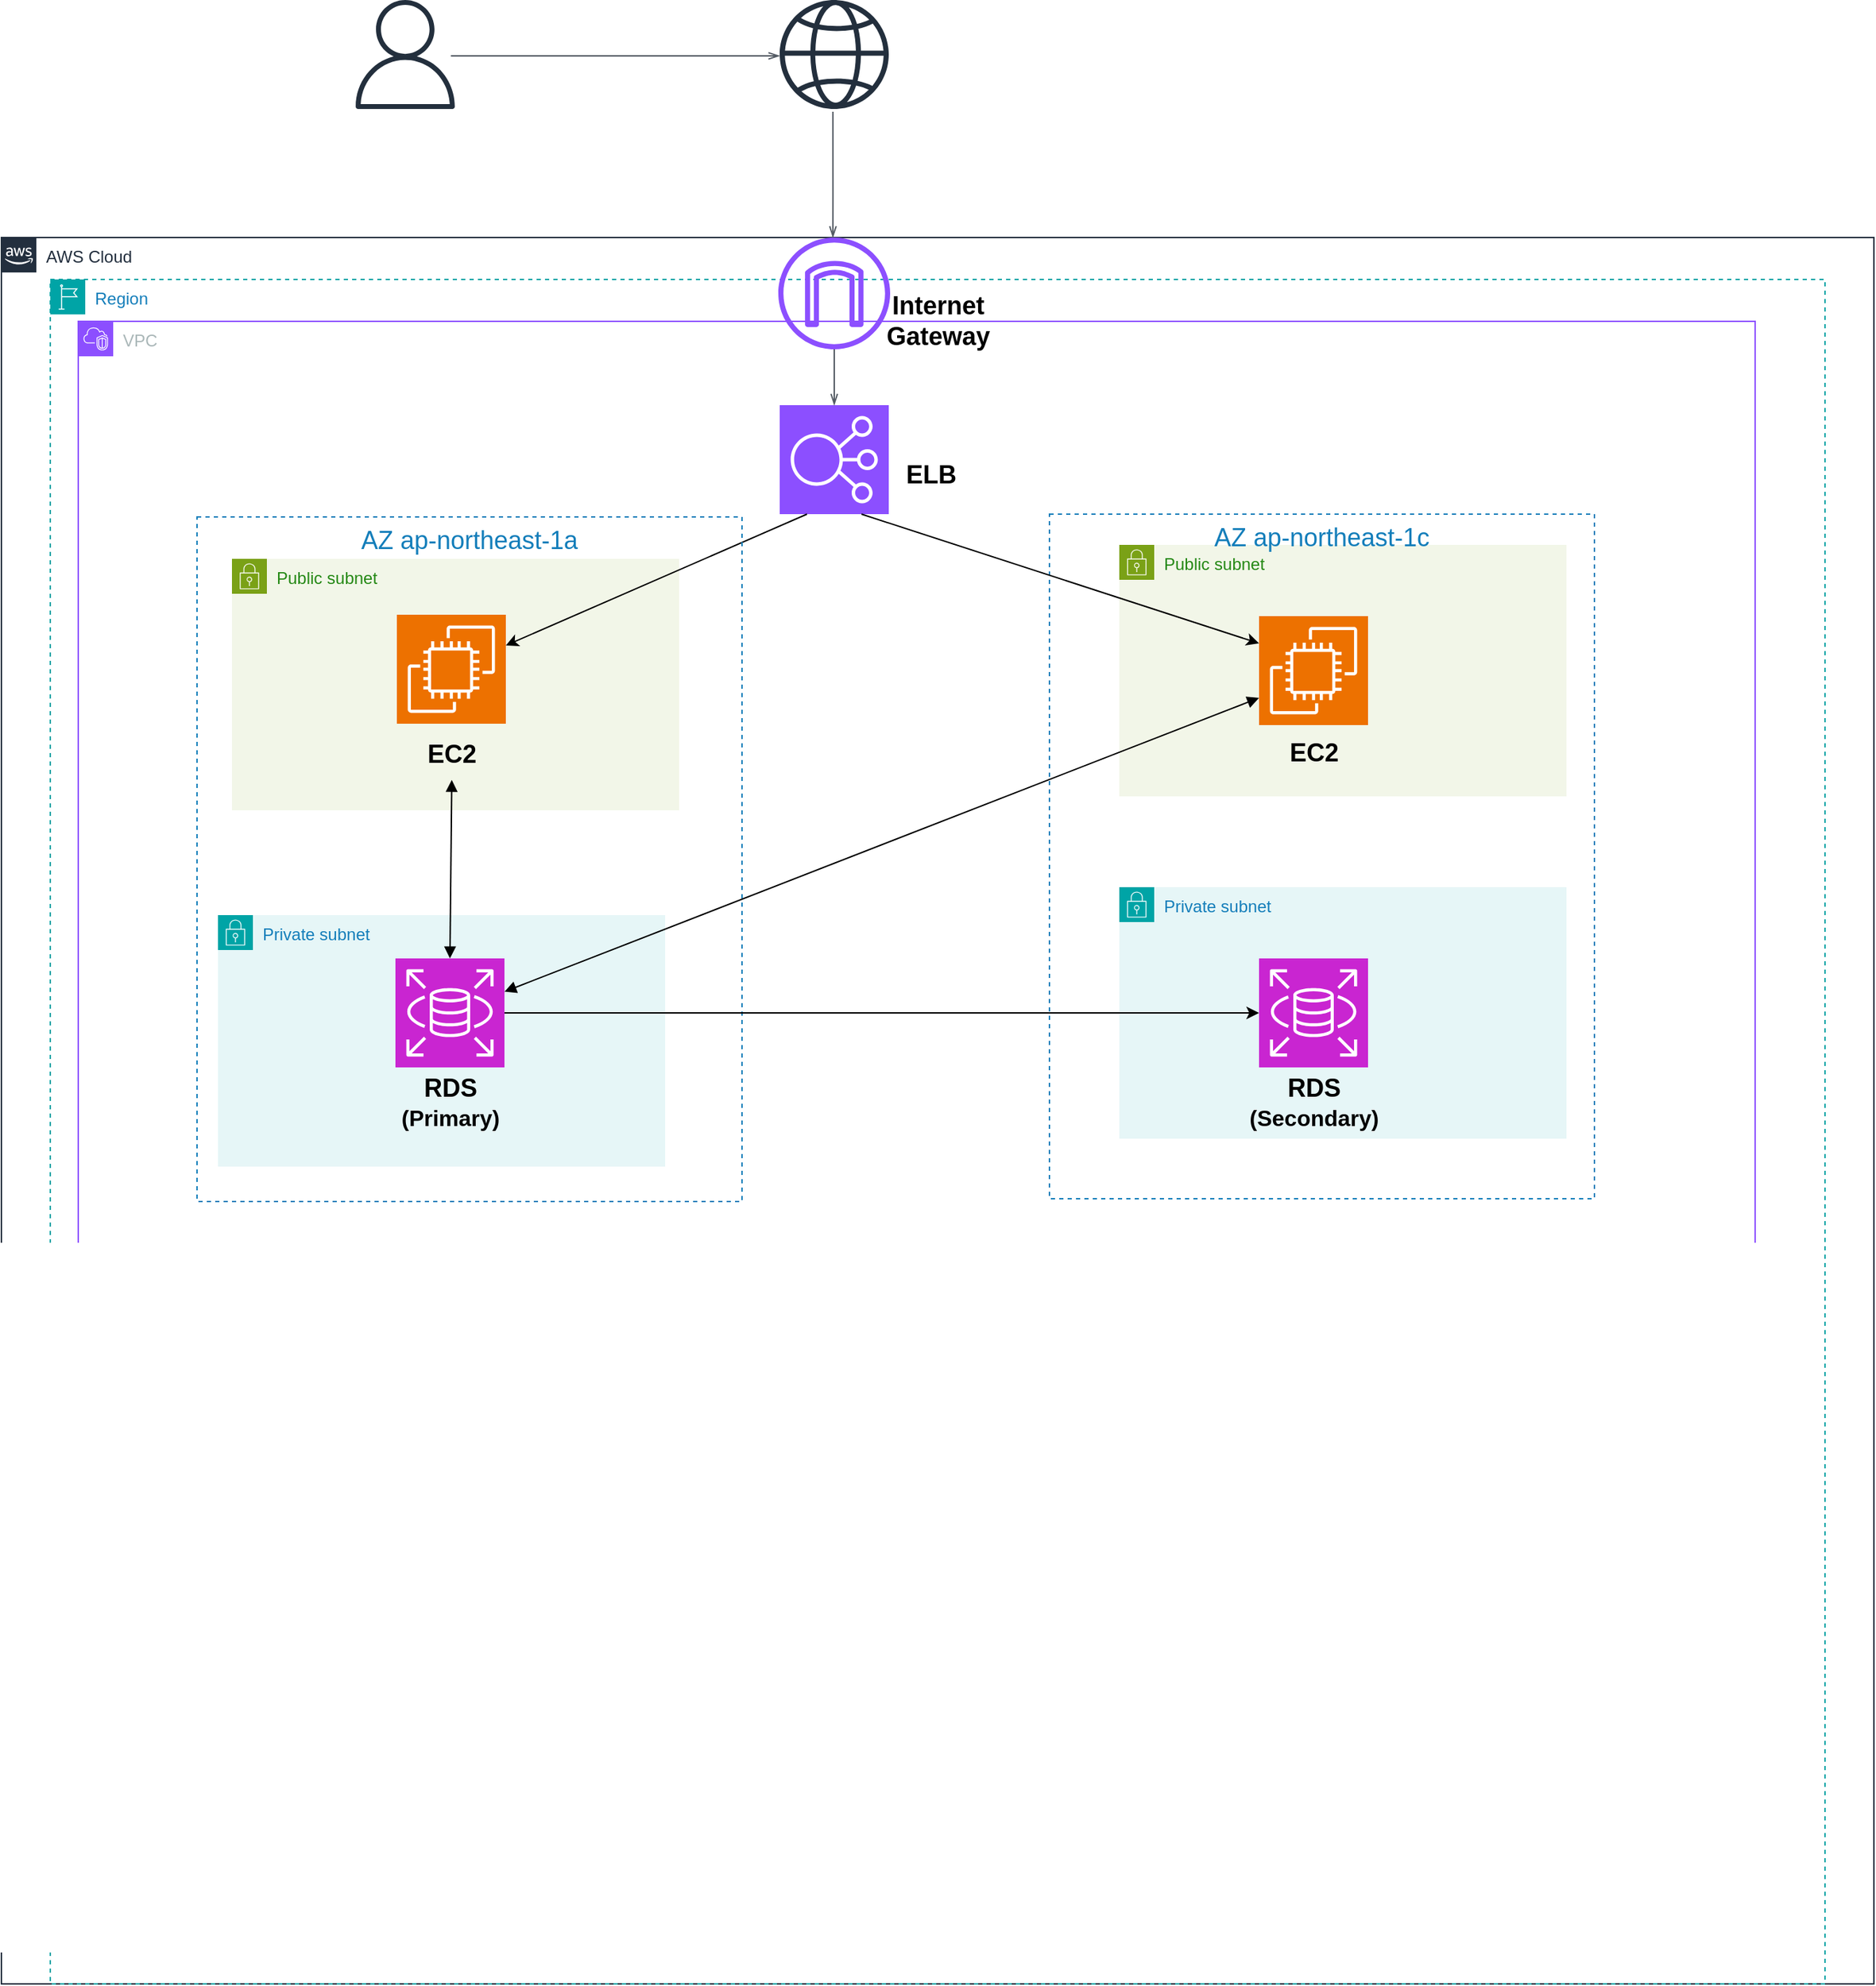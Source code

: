 <mxfile version="24.2.1" type="github">
  <diagram name="ページ1" id="UOw6Qgw6NAFpi7fPi8D5">
    <mxGraphModel dx="1318" dy="1710" grid="1" gridSize="10" guides="1" tooltips="1" connect="1" arrows="1" fold="1" page="1" pageScale="1" pageWidth="827" pageHeight="1169" math="0" shadow="0">
      <root>
        <mxCell id="0" />
        <mxCell id="1" parent="0" />
        <mxCell id="fZTzJuRM_NO7MgGMTWNN-6" value="AWS Cloud" style="points=[[0,0],[0.25,0],[0.5,0],[0.75,0],[1,0],[1,0.25],[1,0.5],[1,0.75],[1,1],[0.75,1],[0.5,1],[0.25,1],[0,1],[0,0.75],[0,0.5],[0,0.25]];outlineConnect=0;gradientColor=none;html=1;whiteSpace=wrap;fontSize=12;fontStyle=0;container=1;pointerEvents=0;collapsible=0;recursiveResize=0;shape=mxgraph.aws4.group;grIcon=mxgraph.aws4.group_aws_cloud_alt;strokeColor=#232F3E;fillColor=none;verticalAlign=top;align=left;spacingLeft=30;fontColor=#232F3E;dashed=0;" parent="1" vertex="1">
          <mxGeometry x="60" y="-930" width="1340" height="1250" as="geometry" />
        </mxCell>
        <mxCell id="IwHcSzzwolqXzPncyj1v-10" value="Region" style="points=[[0,0],[0.25,0],[0.5,0],[0.75,0],[1,0],[1,0.25],[1,0.5],[1,0.75],[1,1],[0.75,1],[0.5,1],[0.25,1],[0,1],[0,0.75],[0,0.5],[0,0.25]];outlineConnect=0;gradientColor=none;html=1;whiteSpace=wrap;fontSize=12;fontStyle=0;container=1;pointerEvents=0;collapsible=0;recursiveResize=0;shape=mxgraph.aws4.group;grIcon=mxgraph.aws4.group_region;strokeColor=#00A4A6;fillColor=none;verticalAlign=top;align=left;spacingLeft=30;fontColor=#147EBA;dashed=1;" vertex="1" parent="fZTzJuRM_NO7MgGMTWNN-6">
          <mxGeometry x="35" y="30" width="1270" height="1220" as="geometry" />
        </mxCell>
        <mxCell id="IwHcSzzwolqXzPncyj1v-16" value="&lt;b&gt;&lt;font style=&quot;font-size: 18px;&quot;&gt;ELB&lt;/font&gt;&lt;/b&gt;" style="text;html=1;align=center;verticalAlign=middle;resizable=0;points=[];autosize=1;strokeColor=none;fillColor=none;" vertex="1" parent="IwHcSzzwolqXzPncyj1v-10">
          <mxGeometry x="600" y="120" width="60" height="40" as="geometry" />
        </mxCell>
        <mxCell id="IwHcSzzwolqXzPncyj1v-28" value="&lt;b&gt;&lt;font style=&quot;font-size: 18px;&quot;&gt;Internet&lt;/font&gt;&lt;/b&gt;&lt;div&gt;&lt;b&gt;&lt;font style=&quot;font-size: 18px;&quot;&gt;Gateway&lt;/font&gt;&lt;/b&gt;&lt;/div&gt;" style="text;html=1;align=center;verticalAlign=middle;resizable=0;points=[];autosize=1;strokeColor=none;fillColor=none;" vertex="1" parent="IwHcSzzwolqXzPncyj1v-10">
          <mxGeometry x="585" width="100" height="60" as="geometry" />
        </mxCell>
        <mxCell id="fZTzJuRM_NO7MgGMTWNN-12" value="VPC" style="points=[[0,0],[0.25,0],[0.5,0],[0.75,0],[1,0],[1,0.25],[1,0.5],[1,0.75],[1,1],[0.75,1],[0.5,1],[0.25,1],[0,1],[0,0.75],[0,0.5],[0,0.25]];outlineConnect=0;gradientColor=none;html=1;whiteSpace=wrap;fontSize=12;fontStyle=0;container=1;pointerEvents=0;collapsible=0;recursiveResize=0;shape=mxgraph.aws4.group;grIcon=mxgraph.aws4.group_vpc2;strokeColor=#8C4FFF;fillColor=none;verticalAlign=top;align=left;spacingLeft=30;fontColor=#AAB7B8;dashed=0;" parent="IwHcSzzwolqXzPncyj1v-10" vertex="1">
          <mxGeometry x="20" y="30" width="1200" height="700" as="geometry" />
        </mxCell>
        <mxCell id="fZTzJuRM_NO7MgGMTWNN-16" value="Private subnet" style="points=[[0,0],[0.25,0],[0.5,0],[0.75,0],[1,0],[1,0.25],[1,0.5],[1,0.75],[1,1],[0.75,1],[0.5,1],[0.25,1],[0,1],[0,0.75],[0,0.5],[0,0.25]];outlineConnect=0;gradientColor=none;html=1;whiteSpace=wrap;fontSize=12;fontStyle=0;container=1;pointerEvents=0;collapsible=0;recursiveResize=0;shape=mxgraph.aws4.group;grIcon=mxgraph.aws4.group_security_group;grStroke=0;strokeColor=#00A4A6;fillColor=#E6F6F7;verticalAlign=top;align=left;spacingLeft=30;fontColor=#147EBA;dashed=0;" parent="fZTzJuRM_NO7MgGMTWNN-12" vertex="1">
          <mxGeometry x="100" y="425" width="320" height="180" as="geometry" />
        </mxCell>
        <mxCell id="fZTzJuRM_NO7MgGMTWNN-38" value="" style="sketch=0;points=[[0,0,0],[0.25,0,0],[0.5,0,0],[0.75,0,0],[1,0,0],[0,1,0],[0.25,1,0],[0.5,1,0],[0.75,1,0],[1,1,0],[0,0.25,0],[0,0.5,0],[0,0.75,0],[1,0.25,0],[1,0.5,0],[1,0.75,0]];outlineConnect=0;fontColor=#232F3E;fillColor=#C925D1;strokeColor=#ffffff;dashed=0;verticalLabelPosition=bottom;verticalAlign=top;align=center;html=1;fontSize=12;fontStyle=0;aspect=fixed;shape=mxgraph.aws4.resourceIcon;resIcon=mxgraph.aws4.rds;" parent="fZTzJuRM_NO7MgGMTWNN-16" vertex="1">
          <mxGeometry x="127" y="31" width="78" height="78" as="geometry" />
        </mxCell>
        <mxCell id="IwHcSzzwolqXzPncyj1v-17" value="&lt;font style=&quot;font-size: 18px;&quot;&gt;&lt;b style=&quot;&quot;&gt;RDS&lt;/b&gt;&lt;/font&gt;&lt;div&gt;&lt;font size=&quot;3&quot;&gt;&lt;b&gt;(Primary)&lt;/b&gt;&lt;/font&gt;&lt;/div&gt;" style="text;html=1;align=center;verticalAlign=middle;resizable=0;points=[];autosize=1;strokeColor=none;fillColor=none;" vertex="1" parent="fZTzJuRM_NO7MgGMTWNN-16">
          <mxGeometry x="121" y="109" width="90" height="50" as="geometry" />
        </mxCell>
        <mxCell id="fZTzJuRM_NO7MgGMTWNN-21" value="Public subnet" style="points=[[0,0],[0.25,0],[0.5,0],[0.75,0],[1,0],[1,0.25],[1,0.5],[1,0.75],[1,1],[0.75,1],[0.5,1],[0.25,1],[0,1],[0,0.75],[0,0.5],[0,0.25]];outlineConnect=0;gradientColor=none;html=1;whiteSpace=wrap;fontSize=12;fontStyle=0;container=1;pointerEvents=0;collapsible=0;recursiveResize=0;shape=mxgraph.aws4.group;grIcon=mxgraph.aws4.group_security_group;grStroke=0;strokeColor=#7AA116;fillColor=#F2F6E8;verticalAlign=top;align=left;spacingLeft=30;fontColor=#248814;dashed=0;" parent="fZTzJuRM_NO7MgGMTWNN-12" vertex="1">
          <mxGeometry x="745" y="160" width="320" height="180" as="geometry" />
        </mxCell>
        <mxCell id="fZTzJuRM_NO7MgGMTWNN-26" value="" style="sketch=0;points=[[0,0,0],[0.25,0,0],[0.5,0,0],[0.75,0,0],[1,0,0],[0,1,0],[0.25,1,0],[0.5,1,0],[0.75,1,0],[1,1,0],[0,0.25,0],[0,0.5,0],[0,0.75,0],[1,0.25,0],[1,0.5,0],[1,0.75,0]];outlineConnect=0;fontColor=#232F3E;fillColor=#ED7100;strokeColor=#ffffff;dashed=0;verticalLabelPosition=bottom;verticalAlign=top;align=center;html=1;fontSize=12;fontStyle=0;aspect=fixed;shape=mxgraph.aws4.resourceIcon;resIcon=mxgraph.aws4.ec2;" parent="fZTzJuRM_NO7MgGMTWNN-21" vertex="1">
          <mxGeometry x="100" y="51" width="78" height="78" as="geometry" />
        </mxCell>
        <mxCell id="IwHcSzzwolqXzPncyj1v-13" value="&lt;b&gt;&lt;font style=&quot;font-size: 18px;&quot;&gt;EC2&lt;/font&gt;&lt;/b&gt;" style="text;html=1;align=center;verticalAlign=middle;resizable=0;points=[];autosize=1;strokeColor=none;fillColor=none;" vertex="1" parent="fZTzJuRM_NO7MgGMTWNN-21">
          <mxGeometry x="109" y="129" width="60" height="40" as="geometry" />
        </mxCell>
        <mxCell id="fZTzJuRM_NO7MgGMTWNN-14" value="Public subnet" style="points=[[0,0],[0.25,0],[0.5,0],[0.75,0],[1,0],[1,0.25],[1,0.5],[1,0.75],[1,1],[0.75,1],[0.5,1],[0.25,1],[0,1],[0,0.75],[0,0.5],[0,0.25]];outlineConnect=0;gradientColor=none;html=1;whiteSpace=wrap;fontSize=12;fontStyle=0;container=1;pointerEvents=0;collapsible=0;recursiveResize=0;shape=mxgraph.aws4.group;grIcon=mxgraph.aws4.group_security_group;grStroke=0;strokeColor=#7AA116;fillColor=#F2F6E8;verticalAlign=top;align=left;spacingLeft=30;fontColor=#248814;dashed=0;" parent="fZTzJuRM_NO7MgGMTWNN-12" vertex="1">
          <mxGeometry x="110" y="170" width="320" height="180" as="geometry" />
        </mxCell>
        <mxCell id="fZTzJuRM_NO7MgGMTWNN-25" value="" style="sketch=0;points=[[0,0,0],[0.25,0,0],[0.5,0,0],[0.75,0,0],[1,0,0],[0,1,0],[0.25,1,0],[0.5,1,0],[0.75,1,0],[1,1,0],[0,0.25,0],[0,0.5,0],[0,0.75,0],[1,0.25,0],[1,0.5,0],[1,0.75,0]];outlineConnect=0;fontColor=#232F3E;fillColor=#ED7100;strokeColor=#ffffff;dashed=0;verticalLabelPosition=bottom;verticalAlign=top;align=center;html=1;fontSize=12;fontStyle=0;aspect=fixed;shape=mxgraph.aws4.resourceIcon;resIcon=mxgraph.aws4.ec2;" parent="fZTzJuRM_NO7MgGMTWNN-14" vertex="1">
          <mxGeometry x="118" y="40" width="78" height="78" as="geometry" />
        </mxCell>
        <mxCell id="IwHcSzzwolqXzPncyj1v-5" value="&lt;b&gt;&lt;font style=&quot;font-size: 18px;&quot;&gt;EC2&lt;/font&gt;&lt;/b&gt;" style="text;html=1;align=center;verticalAlign=middle;resizable=0;points=[];autosize=1;strokeColor=none;fillColor=none;" vertex="1" parent="fZTzJuRM_NO7MgGMTWNN-14">
          <mxGeometry x="127" y="120" width="60" height="40" as="geometry" />
        </mxCell>
        <mxCell id="fZTzJuRM_NO7MgGMTWNN-24" value="Private subnet" style="points=[[0,0],[0.25,0],[0.5,0],[0.75,0],[1,0],[1,0.25],[1,0.5],[1,0.75],[1,1],[0.75,1],[0.5,1],[0.25,1],[0,1],[0,0.75],[0,0.5],[0,0.25]];outlineConnect=0;gradientColor=none;html=1;whiteSpace=wrap;fontSize=12;fontStyle=0;container=1;pointerEvents=0;collapsible=0;recursiveResize=0;shape=mxgraph.aws4.group;grIcon=mxgraph.aws4.group_security_group;grStroke=0;strokeColor=#00A4A6;fillColor=#E6F6F7;verticalAlign=top;align=left;spacingLeft=30;fontColor=#147EBA;dashed=0;" parent="fZTzJuRM_NO7MgGMTWNN-12" vertex="1">
          <mxGeometry x="745" y="405" width="320" height="180" as="geometry" />
        </mxCell>
        <mxCell id="fZTzJuRM_NO7MgGMTWNN-39" value="" style="sketch=0;points=[[0,0,0],[0.25,0,0],[0.5,0,0],[0.75,0,0],[1,0,0],[0,1,0],[0.25,1,0],[0.5,1,0],[0.75,1,0],[1,1,0],[0,0.25,0],[0,0.5,0],[0,0.75,0],[1,0.25,0],[1,0.5,0],[1,0.75,0]];outlineConnect=0;fontColor=#232F3E;fillColor=#C925D1;strokeColor=#ffffff;dashed=0;verticalLabelPosition=bottom;verticalAlign=top;align=center;html=1;fontSize=12;fontStyle=0;aspect=fixed;shape=mxgraph.aws4.resourceIcon;resIcon=mxgraph.aws4.rds;" parent="fZTzJuRM_NO7MgGMTWNN-24" vertex="1">
          <mxGeometry x="100" y="51" width="78" height="78" as="geometry" />
        </mxCell>
        <mxCell id="IwHcSzzwolqXzPncyj1v-18" value="&lt;b&gt;&lt;font style=&quot;font-size: 18px;&quot;&gt;RDS&lt;/font&gt;&lt;/b&gt;&lt;div&gt;&lt;b&gt;&lt;font size=&quot;3&quot;&gt;(Secondary)&lt;/font&gt;&lt;/b&gt;&lt;/div&gt;" style="text;html=1;align=center;verticalAlign=middle;resizable=0;points=[];autosize=1;strokeColor=none;fillColor=none;" vertex="1" parent="fZTzJuRM_NO7MgGMTWNN-24">
          <mxGeometry x="79" y="129" width="120" height="50" as="geometry" />
        </mxCell>
        <mxCell id="fZTzJuRM_NO7MgGMTWNN-30" value="" style="sketch=0;points=[[0,0,0],[0.25,0,0],[0.5,0,0],[0.75,0,0],[1,0,0],[0,1,0],[0.25,1,0],[0.5,1,0],[0.75,1,0],[1,1,0],[0,0.25,0],[0,0.5,0],[0,0.75,0],[1,0.25,0],[1,0.5,0],[1,0.75,0]];outlineConnect=0;fontColor=#232F3E;fillColor=#8C4FFF;strokeColor=#ffffff;dashed=0;verticalLabelPosition=bottom;verticalAlign=top;align=center;html=1;fontSize=12;fontStyle=0;aspect=fixed;shape=mxgraph.aws4.resourceIcon;resIcon=mxgraph.aws4.elastic_load_balancing;" parent="fZTzJuRM_NO7MgGMTWNN-12" vertex="1">
          <mxGeometry x="502" y="60" width="78" height="78" as="geometry" />
        </mxCell>
        <mxCell id="IwHcSzzwolqXzPncyj1v-2" value="" style="endArrow=classic;html=1;rounded=0;exitX=0.25;exitY=1;exitDx=0;exitDy=0;exitPerimeter=0;" edge="1" parent="fZTzJuRM_NO7MgGMTWNN-12" source="fZTzJuRM_NO7MgGMTWNN-30" target="fZTzJuRM_NO7MgGMTWNN-25">
          <mxGeometry width="50" height="50" relative="1" as="geometry">
            <mxPoint x="537.5" y="130" as="sourcePoint" />
            <mxPoint x="300" y="230" as="targetPoint" />
            <Array as="points" />
          </mxGeometry>
        </mxCell>
        <mxCell id="IwHcSzzwolqXzPncyj1v-6" value="&lt;font style=&quot;font-size: 18px;&quot;&gt;AZ ap-northeast-1a&lt;/font&gt;" style="fillColor=none;strokeColor=#147EBA;dashed=1;verticalAlign=top;fontStyle=0;fontColor=#147EBA;whiteSpace=wrap;html=1;" vertex="1" parent="fZTzJuRM_NO7MgGMTWNN-12">
          <mxGeometry x="85" y="140" width="390" height="490" as="geometry" />
        </mxCell>
        <mxCell id="IwHcSzzwolqXzPncyj1v-19" value="" style="endArrow=block;startArrow=block;endFill=1;startFill=1;html=1;rounded=0;exitX=0.505;exitY=0.956;exitDx=0;exitDy=0;exitPerimeter=0;entryX=0.5;entryY=0;entryDx=0;entryDy=0;entryPerimeter=0;" edge="1" parent="fZTzJuRM_NO7MgGMTWNN-12" source="IwHcSzzwolqXzPncyj1v-5" target="fZTzJuRM_NO7MgGMTWNN-38">
          <mxGeometry width="160" relative="1" as="geometry">
            <mxPoint x="271.13" y="330.0" as="sourcePoint" />
            <mxPoint x="268.86" y="443.72" as="targetPoint" />
          </mxGeometry>
        </mxCell>
        <mxCell id="fZTzJuRM_NO7MgGMTWNN-28" value="&lt;span style=&quot;font-size: 18px;&quot;&gt;AZ ap-northeast-1c&lt;/span&gt;" style="fillColor=none;strokeColor=#147EBA;dashed=1;verticalAlign=top;fontStyle=0;fontColor=#147EBA;whiteSpace=wrap;html=1;" parent="fZTzJuRM_NO7MgGMTWNN-12" vertex="1">
          <mxGeometry x="695" y="138" width="390" height="490" as="geometry" />
        </mxCell>
        <mxCell id="IwHcSzzwolqXzPncyj1v-26" value="" style="endArrow=block;startArrow=block;endFill=1;startFill=1;html=1;rounded=0;exitX=0;exitY=0.75;exitDx=0;exitDy=0;exitPerimeter=0;" edge="1" parent="fZTzJuRM_NO7MgGMTWNN-12" source="fZTzJuRM_NO7MgGMTWNN-26" target="fZTzJuRM_NO7MgGMTWNN-38">
          <mxGeometry width="160" relative="1" as="geometry">
            <mxPoint x="442" y="399.996" as="sourcePoint" />
            <mxPoint x="302" y="496.76" as="targetPoint" />
          </mxGeometry>
        </mxCell>
        <mxCell id="IwHcSzzwolqXzPncyj1v-3" value="" style="endArrow=classic;html=1;rounded=0;exitX=0.75;exitY=1;exitDx=0;exitDy=0;exitPerimeter=0;entryX=0;entryY=0.25;entryDx=0;entryDy=0;entryPerimeter=0;" edge="1" parent="fZTzJuRM_NO7MgGMTWNN-12" source="fZTzJuRM_NO7MgGMTWNN-30" target="fZTzJuRM_NO7MgGMTWNN-26">
          <mxGeometry width="50" height="50" relative="1" as="geometry">
            <mxPoint x="734" y="180" as="sourcePoint" />
            <mxPoint x="530" y="307" as="targetPoint" />
            <Array as="points" />
          </mxGeometry>
        </mxCell>
        <mxCell id="IwHcSzzwolqXzPncyj1v-27" value="" style="endArrow=classic;html=1;rounded=0;entryX=0;entryY=0.5;entryDx=0;entryDy=0;entryPerimeter=0;exitX=1;exitY=0.5;exitDx=0;exitDy=0;exitPerimeter=0;" edge="1" parent="fZTzJuRM_NO7MgGMTWNN-12" source="fZTzJuRM_NO7MgGMTWNN-38" target="fZTzJuRM_NO7MgGMTWNN-39">
          <mxGeometry width="50" height="50" relative="1" as="geometry">
            <mxPoint x="320" y="530" as="sourcePoint" />
            <mxPoint x="621" y="673" as="targetPoint" />
            <Array as="points" />
          </mxGeometry>
        </mxCell>
        <mxCell id="fZTzJuRM_NO7MgGMTWNN-32" value="" style="edgeStyle=orthogonalEdgeStyle;html=1;endArrow=openThin;elbow=vertical;startArrow=none;endFill=0;strokeColor=#545B64;rounded=0;entryX=0.5;entryY=0;entryDx=0;entryDy=0;entryPerimeter=0;" parent="fZTzJuRM_NO7MgGMTWNN-6" source="fZTzJuRM_NO7MgGMTWNN-29" target="fZTzJuRM_NO7MgGMTWNN-30" edge="1">
          <mxGeometry width="100" relative="1" as="geometry">
            <mxPoint x="540" y="50" as="sourcePoint" />
            <mxPoint x="640" y="101" as="targetPoint" />
          </mxGeometry>
        </mxCell>
        <mxCell id="fZTzJuRM_NO7MgGMTWNN-29" value="" style="sketch=0;outlineConnect=0;fontColor=#232F3E;gradientColor=none;fillColor=#8C4FFF;strokeColor=none;dashed=0;verticalLabelPosition=bottom;verticalAlign=top;align=center;html=1;fontSize=12;fontStyle=0;aspect=fixed;pointerEvents=1;shape=mxgraph.aws4.internet_gateway;" parent="fZTzJuRM_NO7MgGMTWNN-6" vertex="1">
          <mxGeometry x="556" width="80" height="80" as="geometry" />
        </mxCell>
        <mxCell id="fZTzJuRM_NO7MgGMTWNN-9" value="" style="sketch=0;outlineConnect=0;fontColor=#232F3E;gradientColor=none;fillColor=#232F3D;strokeColor=none;dashed=0;verticalLabelPosition=bottom;verticalAlign=top;align=center;html=1;fontSize=12;fontStyle=0;aspect=fixed;pointerEvents=1;shape=mxgraph.aws4.user;" parent="1" vertex="1">
          <mxGeometry x="310" y="-1100" width="78" height="78" as="geometry" />
        </mxCell>
        <mxCell id="fZTzJuRM_NO7MgGMTWNN-46" value="" style="edgeStyle=orthogonalEdgeStyle;html=1;endArrow=openThin;elbow=vertical;startArrow=none;endFill=0;strokeColor=#545B64;rounded=0;" parent="1" edge="1" target="QtnTY2-j-ZOp9FzJFc8q-1">
          <mxGeometry width="100" relative="1" as="geometry">
            <mxPoint x="381.66" y="-1060" as="sourcePoint" />
            <mxPoint x="569.995" y="-1060" as="targetPoint" />
            <Array as="points">
              <mxPoint x="440" y="-1060" />
              <mxPoint x="440" y="-1060" />
            </Array>
          </mxGeometry>
        </mxCell>
        <mxCell id="fZTzJuRM_NO7MgGMTWNN-47" value="" style="edgeStyle=orthogonalEdgeStyle;html=1;endArrow=openThin;elbow=vertical;startArrow=none;endFill=0;strokeColor=#545B64;rounded=0;exitX=0.488;exitY=1.026;exitDx=0;exitDy=0;exitPerimeter=0;" parent="1" edge="1" source="QtnTY2-j-ZOp9FzJFc8q-1">
          <mxGeometry width="100" relative="1" as="geometry">
            <mxPoint x="608" y="-1012" as="sourcePoint" />
            <mxPoint x="655.059" y="-929.999" as="targetPoint" />
            <Array as="points">
              <mxPoint x="656" y="-960" />
              <mxPoint x="656" y="-960" />
            </Array>
          </mxGeometry>
        </mxCell>
        <mxCell id="QtnTY2-j-ZOp9FzJFc8q-1" value="" style="sketch=0;outlineConnect=0;fontColor=#232F3E;gradientColor=none;fillColor=#232F3D;strokeColor=none;dashed=0;verticalLabelPosition=bottom;verticalAlign=top;align=center;html=1;fontSize=12;fontStyle=0;aspect=fixed;pointerEvents=1;shape=mxgraph.aws4.globe;" parent="1" vertex="1">
          <mxGeometry x="617" y="-1100" width="78" height="78" as="geometry" />
        </mxCell>
      </root>
    </mxGraphModel>
  </diagram>
</mxfile>
